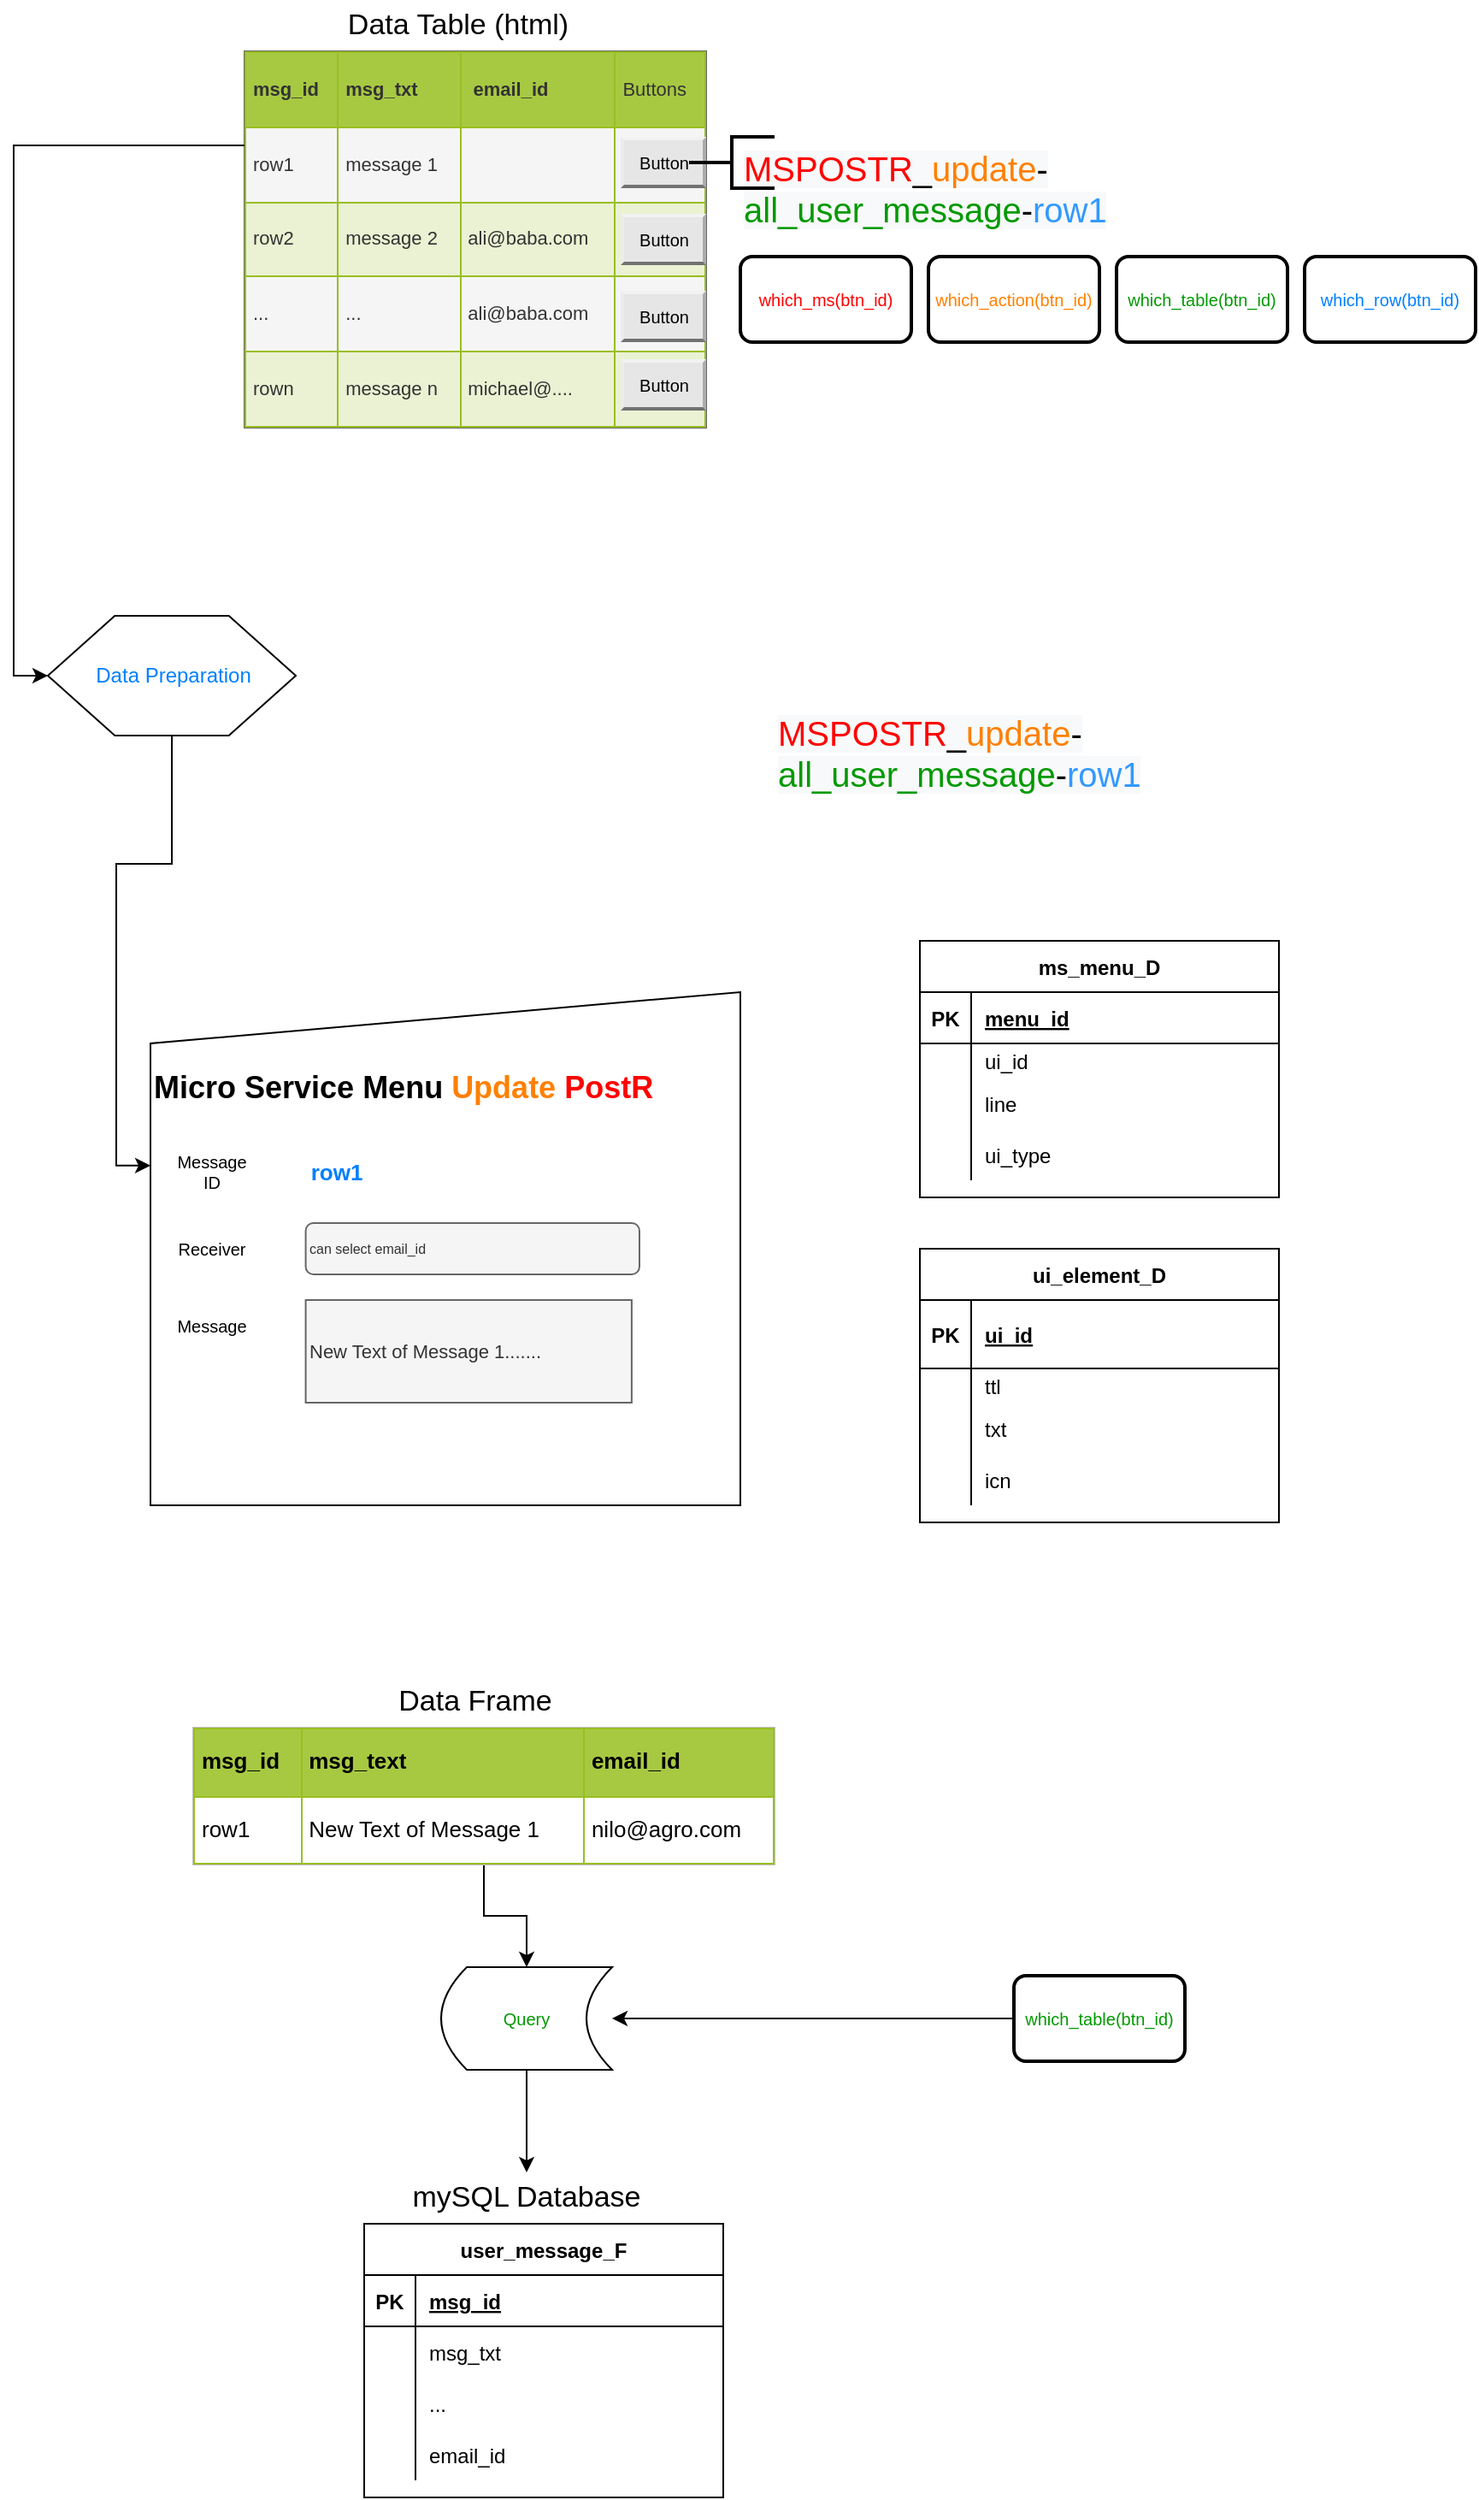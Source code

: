 <mxfile version="20.1.1" type="github">
  <diagram id="bF258GAc_PBjeF9Ll8Ez" name="Page-1">
    <mxGraphModel dx="1310" dy="1957" grid="1" gridSize="10" guides="1" tooltips="1" connect="1" arrows="1" fold="1" page="1" pageScale="1" pageWidth="850" pageHeight="1100" math="0" shadow="0">
      <root>
        <mxCell id="0" />
        <mxCell id="1" parent="0" />
        <mxCell id="5jBcee0p2n8Mi4Q1_lTi-1" value="user_message_F" style="shape=table;startSize=30;container=1;collapsible=1;childLayout=tableLayout;fixedRows=1;rowLines=0;fontStyle=1;align=center;resizeLast=1;" vertex="1" parent="1">
          <mxGeometry x="380" y="930" width="210" height="160" as="geometry" />
        </mxCell>
        <mxCell id="5jBcee0p2n8Mi4Q1_lTi-2" value="" style="shape=tableRow;horizontal=0;startSize=0;swimlaneHead=0;swimlaneBody=0;fillColor=none;collapsible=0;dropTarget=0;points=[[0,0.5],[1,0.5]];portConstraint=eastwest;top=0;left=0;right=0;bottom=1;" vertex="1" parent="5jBcee0p2n8Mi4Q1_lTi-1">
          <mxGeometry y="30" width="210" height="30" as="geometry" />
        </mxCell>
        <mxCell id="5jBcee0p2n8Mi4Q1_lTi-3" value="PK" style="shape=partialRectangle;connectable=0;fillColor=none;top=0;left=0;bottom=0;right=0;fontStyle=1;overflow=hidden;" vertex="1" parent="5jBcee0p2n8Mi4Q1_lTi-2">
          <mxGeometry width="30" height="30" as="geometry">
            <mxRectangle width="30" height="30" as="alternateBounds" />
          </mxGeometry>
        </mxCell>
        <mxCell id="5jBcee0p2n8Mi4Q1_lTi-4" value="msg_id" style="shape=partialRectangle;connectable=0;fillColor=none;top=0;left=0;bottom=0;right=0;align=left;spacingLeft=6;fontStyle=5;overflow=hidden;" vertex="1" parent="5jBcee0p2n8Mi4Q1_lTi-2">
          <mxGeometry x="30" width="180" height="30" as="geometry">
            <mxRectangle width="180" height="30" as="alternateBounds" />
          </mxGeometry>
        </mxCell>
        <mxCell id="5jBcee0p2n8Mi4Q1_lTi-5" value="" style="shape=tableRow;horizontal=0;startSize=0;swimlaneHead=0;swimlaneBody=0;fillColor=none;collapsible=0;dropTarget=0;points=[[0,0.5],[1,0.5]];portConstraint=eastwest;top=0;left=0;right=0;bottom=0;" vertex="1" parent="5jBcee0p2n8Mi4Q1_lTi-1">
          <mxGeometry y="60" width="210" height="30" as="geometry" />
        </mxCell>
        <mxCell id="5jBcee0p2n8Mi4Q1_lTi-6" value="" style="shape=partialRectangle;connectable=0;fillColor=none;top=0;left=0;bottom=0;right=0;editable=1;overflow=hidden;" vertex="1" parent="5jBcee0p2n8Mi4Q1_lTi-5">
          <mxGeometry width="30" height="30" as="geometry">
            <mxRectangle width="30" height="30" as="alternateBounds" />
          </mxGeometry>
        </mxCell>
        <mxCell id="5jBcee0p2n8Mi4Q1_lTi-7" value="msg_txt" style="shape=partialRectangle;connectable=0;fillColor=none;top=0;left=0;bottom=0;right=0;align=left;spacingLeft=6;overflow=hidden;" vertex="1" parent="5jBcee0p2n8Mi4Q1_lTi-5">
          <mxGeometry x="30" width="180" height="30" as="geometry">
            <mxRectangle width="180" height="30" as="alternateBounds" />
          </mxGeometry>
        </mxCell>
        <mxCell id="5jBcee0p2n8Mi4Q1_lTi-8" value="" style="shape=tableRow;horizontal=0;startSize=0;swimlaneHead=0;swimlaneBody=0;fillColor=none;collapsible=0;dropTarget=0;points=[[0,0.5],[1,0.5]];portConstraint=eastwest;top=0;left=0;right=0;bottom=0;" vertex="1" parent="5jBcee0p2n8Mi4Q1_lTi-1">
          <mxGeometry y="90" width="210" height="30" as="geometry" />
        </mxCell>
        <mxCell id="5jBcee0p2n8Mi4Q1_lTi-9" value="" style="shape=partialRectangle;connectable=0;fillColor=none;top=0;left=0;bottom=0;right=0;editable=1;overflow=hidden;" vertex="1" parent="5jBcee0p2n8Mi4Q1_lTi-8">
          <mxGeometry width="30" height="30" as="geometry">
            <mxRectangle width="30" height="30" as="alternateBounds" />
          </mxGeometry>
        </mxCell>
        <mxCell id="5jBcee0p2n8Mi4Q1_lTi-10" value="..." style="shape=partialRectangle;connectable=0;fillColor=none;top=0;left=0;bottom=0;right=0;align=left;spacingLeft=6;overflow=hidden;" vertex="1" parent="5jBcee0p2n8Mi4Q1_lTi-8">
          <mxGeometry x="30" width="180" height="30" as="geometry">
            <mxRectangle width="180" height="30" as="alternateBounds" />
          </mxGeometry>
        </mxCell>
        <mxCell id="5jBcee0p2n8Mi4Q1_lTi-11" value="" style="shape=tableRow;horizontal=0;startSize=0;swimlaneHead=0;swimlaneBody=0;fillColor=none;collapsible=0;dropTarget=0;points=[[0,0.5],[1,0.5]];portConstraint=eastwest;top=0;left=0;right=0;bottom=0;" vertex="1" parent="5jBcee0p2n8Mi4Q1_lTi-1">
          <mxGeometry y="120" width="210" height="30" as="geometry" />
        </mxCell>
        <mxCell id="5jBcee0p2n8Mi4Q1_lTi-12" value="" style="shape=partialRectangle;connectable=0;fillColor=none;top=0;left=0;bottom=0;right=0;editable=1;overflow=hidden;" vertex="1" parent="5jBcee0p2n8Mi4Q1_lTi-11">
          <mxGeometry width="30" height="30" as="geometry">
            <mxRectangle width="30" height="30" as="alternateBounds" />
          </mxGeometry>
        </mxCell>
        <mxCell id="5jBcee0p2n8Mi4Q1_lTi-13" value="email_id" style="shape=partialRectangle;connectable=0;fillColor=none;top=0;left=0;bottom=0;right=0;align=left;spacingLeft=6;overflow=hidden;" vertex="1" parent="5jBcee0p2n8Mi4Q1_lTi-11">
          <mxGeometry x="30" width="180" height="30" as="geometry">
            <mxRectangle width="180" height="30" as="alternateBounds" />
          </mxGeometry>
        </mxCell>
        <mxCell id="5jBcee0p2n8Mi4Q1_lTi-44" value="" style="group" vertex="1" connectable="0" parent="1">
          <mxGeometry x="255" y="210" width="345" height="300" as="geometry" />
        </mxCell>
        <mxCell id="5jBcee0p2n8Mi4Q1_lTi-31" value="&lt;h2&gt;&lt;font color=&quot;#000000&quot;&gt;Micro Service Menu &lt;/font&gt;&lt;font color=&quot;#ff8000&quot;&gt;Update&lt;/font&gt;&lt;font color=&quot;#000000&quot;&gt; &lt;/font&gt;&lt;font color=&quot;#ff0000&quot;&gt;PostR&lt;/font&gt;&lt;/h2&gt;&lt;div&gt;&lt;font color=&quot;#000000&quot;&gt;&lt;br&gt;&lt;/font&gt;&lt;/div&gt;&lt;div&gt;&lt;font color=&quot;#000000&quot;&gt;&lt;br&gt;&lt;/font&gt;&lt;/div&gt;&lt;div&gt;&lt;font color=&quot;#000000&quot;&gt;&lt;br&gt;&lt;/font&gt;&lt;/div&gt;&lt;div&gt;&lt;font color=&quot;#000000&quot;&gt;&lt;br&gt;&lt;/font&gt;&lt;/div&gt;&lt;div&gt;&lt;font color=&quot;#000000&quot;&gt;&lt;br&gt;&lt;/font&gt;&lt;/div&gt;&lt;div&gt;&lt;font color=&quot;#000000&quot;&gt;&lt;br&gt;&lt;/font&gt;&lt;/div&gt;&lt;div&gt;&lt;font color=&quot;#000000&quot;&gt;&lt;br&gt;&lt;/font&gt;&lt;/div&gt;&lt;div&gt;&lt;font color=&quot;#000000&quot;&gt;&lt;br&gt;&lt;/font&gt;&lt;/div&gt;&lt;div&gt;&lt;font color=&quot;#000000&quot;&gt;&lt;br&gt;&lt;/font&gt;&lt;/div&gt;&lt;div&gt;&lt;font color=&quot;#000000&quot;&gt;&lt;br&gt;&lt;/font&gt;&lt;/div&gt;&lt;div&gt;&lt;font color=&quot;#000000&quot;&gt;&lt;br&gt;&lt;/font&gt;&lt;/div&gt;&lt;div&gt;&lt;font color=&quot;#000000&quot;&gt;&lt;br&gt;&lt;/font&gt;&lt;/div&gt;&lt;div&gt;&lt;font color=&quot;#000000&quot;&gt;&lt;br&gt;&lt;/font&gt;&lt;/div&gt;" style="shape=manualInput;whiteSpace=wrap;html=1;fontSize=12;fontColor=#009900;align=left;" vertex="1" parent="5jBcee0p2n8Mi4Q1_lTi-44">
          <mxGeometry width="345" height="300" as="geometry" />
        </mxCell>
        <mxCell id="5jBcee0p2n8Mi4Q1_lTi-36" value="can select email_id" style="rounded=1;whiteSpace=wrap;html=1;labelBackgroundColor=none;fontSize=8;fontColor=#333333;fillColor=#f5f5f5;strokeColor=#666666;align=left;" vertex="1" parent="5jBcee0p2n8Mi4Q1_lTi-44">
          <mxGeometry x="90.789" y="135" width="195.197" height="30" as="geometry" />
        </mxCell>
        <mxCell id="5jBcee0p2n8Mi4Q1_lTi-38" value="New Text of Message 1......." style="rounded=0;whiteSpace=wrap;html=1;labelBackgroundColor=none;fontSize=11;fontColor=#333333;fillColor=#f5f5f5;strokeColor=#666666;align=left;" vertex="1" parent="5jBcee0p2n8Mi4Q1_lTi-44">
          <mxGeometry x="90.789" y="180" width="190.658" height="60" as="geometry" />
        </mxCell>
        <mxCell id="5jBcee0p2n8Mi4Q1_lTi-39" value="&lt;font style=&quot;font-size: 13px;&quot; color=&quot;#007fff&quot;&gt;&lt;b&gt;row1&lt;/b&gt;&lt;/font&gt;" style="text;html=1;strokeColor=none;fillColor=none;align=center;verticalAlign=middle;whiteSpace=wrap;rounded=0;labelBackgroundColor=none;fontSize=10;fontColor=#000000;" vertex="1" parent="5jBcee0p2n8Mi4Q1_lTi-44">
          <mxGeometry x="81.711" y="90" width="54.474" height="30" as="geometry" />
        </mxCell>
        <mxCell id="5jBcee0p2n8Mi4Q1_lTi-40" value="Message ID" style="text;html=1;strokeColor=none;fillColor=none;align=center;verticalAlign=middle;whiteSpace=wrap;rounded=0;labelBackgroundColor=none;fontSize=10;fontColor=#000000;" vertex="1" parent="5jBcee0p2n8Mi4Q1_lTi-44">
          <mxGeometry x="9.079" y="90" width="54.474" height="30" as="geometry" />
        </mxCell>
        <mxCell id="5jBcee0p2n8Mi4Q1_lTi-41" value="Receiver" style="text;html=1;strokeColor=none;fillColor=none;align=center;verticalAlign=middle;whiteSpace=wrap;rounded=0;labelBackgroundColor=none;fontSize=10;fontColor=#000000;" vertex="1" parent="5jBcee0p2n8Mi4Q1_lTi-44">
          <mxGeometry x="9.079" y="135" width="54.474" height="30" as="geometry" />
        </mxCell>
        <mxCell id="5jBcee0p2n8Mi4Q1_lTi-42" value="Message" style="text;html=1;strokeColor=none;fillColor=none;align=center;verticalAlign=middle;whiteSpace=wrap;rounded=0;labelBackgroundColor=none;fontSize=10;fontColor=#000000;" vertex="1" parent="5jBcee0p2n8Mi4Q1_lTi-44">
          <mxGeometry x="9.079" y="180" width="54.474" height="30" as="geometry" />
        </mxCell>
        <mxCell id="5jBcee0p2n8Mi4Q1_lTi-72" style="edgeStyle=orthogonalEdgeStyle;rounded=0;orthogonalLoop=1;jettySize=auto;html=1;exitX=0.5;exitY=1;exitDx=0;exitDy=0;fontSize=10;fontColor=#009900;" edge="1" parent="1" source="5jBcee0p2n8Mi4Q1_lTi-58" target="5jBcee0p2n8Mi4Q1_lTi-69">
          <mxGeometry relative="1" as="geometry" />
        </mxCell>
        <mxCell id="5jBcee0p2n8Mi4Q1_lTi-58" value="&lt;table border=&quot;1&quot; width=&quot;100%&quot; height=&quot;100%&quot; cellpadding=&quot;4&quot; style=&quot;width:100%;height:100%;border-collapse:collapse;&quot;&gt;&lt;tbody&gt;&lt;tr style=&quot;background-color: rgb(167, 201, 66); border: 1px solid rgb(152, 191, 33);&quot;&gt;&lt;th align=&quot;left&quot;&gt;msg_id&lt;/th&gt;&lt;th align=&quot;left&quot;&gt;msg_text&lt;/th&gt;&lt;th align=&quot;left&quot;&gt;email_id&lt;/th&gt;&lt;/tr&gt;&lt;tr style=&quot;border:1px solid #98bf21;&quot;&gt;&lt;td&gt;row1&lt;/td&gt;&lt;td&gt;New Text of Message 1&lt;/td&gt;&lt;td&gt;nilo@agro.com&lt;/td&gt;&lt;/tr&gt;&lt;/tbody&gt;&lt;/table&gt;" style="text;html=1;strokeColor=#c0c0c0;fillColor=#ffffff;overflow=fill;rounded=0;labelBackgroundColor=none;fontSize=13;fontColor=#000000;" vertex="1" parent="1">
          <mxGeometry x="280" y="640" width="340" height="80" as="geometry" />
        </mxCell>
        <mxCell id="5jBcee0p2n8Mi4Q1_lTi-60" value="Data Frame" style="text;html=1;strokeColor=none;fillColor=none;align=center;verticalAlign=middle;whiteSpace=wrap;rounded=0;labelBackgroundColor=none;fontSize=17;fontColor=#000000;" vertex="1" parent="1">
          <mxGeometry x="310" y="610" width="270" height="30" as="geometry" />
        </mxCell>
        <mxCell id="5jBcee0p2n8Mi4Q1_lTi-62" value="mySQL Database" style="text;html=1;strokeColor=none;fillColor=none;align=center;verticalAlign=middle;whiteSpace=wrap;rounded=0;labelBackgroundColor=none;fontSize=17;fontColor=#000000;" vertex="1" parent="1">
          <mxGeometry x="340" y="900" width="270" height="30" as="geometry" />
        </mxCell>
        <mxCell id="5jBcee0p2n8Mi4Q1_lTi-70" style="edgeStyle=orthogonalEdgeStyle;rounded=0;orthogonalLoop=1;jettySize=auto;html=1;exitX=0;exitY=0.5;exitDx=0;exitDy=0;entryX=1;entryY=0.5;entryDx=0;entryDy=0;fontSize=10;fontColor=#009900;" edge="1" parent="1" source="5jBcee0p2n8Mi4Q1_lTi-67" target="5jBcee0p2n8Mi4Q1_lTi-69">
          <mxGeometry relative="1" as="geometry" />
        </mxCell>
        <mxCell id="5jBcee0p2n8Mi4Q1_lTi-67" value="which_table(btn_id)" style="rounded=1;whiteSpace=wrap;html=1;absoluteArcSize=1;arcSize=14;strokeWidth=2;labelBackgroundColor=none;fontSize=10;fontColor=#009900;" vertex="1" parent="1">
          <mxGeometry x="760" y="785" width="100" height="50" as="geometry" />
        </mxCell>
        <mxCell id="5jBcee0p2n8Mi4Q1_lTi-71" style="edgeStyle=orthogonalEdgeStyle;rounded=0;orthogonalLoop=1;jettySize=auto;html=1;exitX=0.5;exitY=1;exitDx=0;exitDy=0;fontSize=10;fontColor=#009900;" edge="1" parent="1" source="5jBcee0p2n8Mi4Q1_lTi-69" target="5jBcee0p2n8Mi4Q1_lTi-62">
          <mxGeometry relative="1" as="geometry" />
        </mxCell>
        <mxCell id="5jBcee0p2n8Mi4Q1_lTi-69" value="Query" style="shape=dataStorage;whiteSpace=wrap;html=1;fixedSize=1;labelBackgroundColor=none;fontSize=10;fontColor=#009900;size=15;" vertex="1" parent="1">
          <mxGeometry x="425" y="780" width="100" height="60" as="geometry" />
        </mxCell>
        <mxCell id="5jBcee0p2n8Mi4Q1_lTi-74" value="" style="group" vertex="1" connectable="0" parent="1">
          <mxGeometry x="300" y="-370" width="730" height="250" as="geometry" />
        </mxCell>
        <mxCell id="5jBcee0p2n8Mi4Q1_lTi-16" value="&lt;span style=&quot;font-family: Helvetica; font-size: 20px; font-style: normal; font-variant-ligatures: normal; font-variant-caps: normal; font-weight: 400; letter-spacing: normal; orphans: 2; text-align: center; text-indent: 0px; text-transform: none; widows: 2; word-spacing: 0px; -webkit-text-stroke-width: 0px; background-color: rgb(248, 249, 250); text-decoration-thickness: initial; text-decoration-style: initial; text-decoration-color: initial; float: none; display: inline !important;&quot;&gt;&lt;font color=&quot;#ff0000&quot; style=&quot;font-size: 20px;&quot;&gt;MSPOSTR&lt;/font&gt;_&lt;font color=&quot;#ff8000&quot; style=&quot;font-size: 20px;&quot;&gt;update&lt;/font&gt;&lt;/span&gt;&lt;span style=&quot;color: rgb(0, 0, 0); font-family: Helvetica; font-size: 20px; font-style: normal; font-variant-ligatures: normal; font-variant-caps: normal; font-weight: 400; letter-spacing: normal; orphans: 2; text-align: center; text-indent: 0px; text-transform: none; widows: 2; word-spacing: 0px; -webkit-text-stroke-width: 0px; background-color: rgb(248, 249, 250); text-decoration-thickness: initial; text-decoration-style: initial; text-decoration-color: initial; float: none; display: inline !important;&quot;&gt;-&lt;/span&gt;&lt;span style=&quot;font-family: Helvetica; font-size: 20px; font-style: normal; font-variant-ligatures: normal; font-variant-caps: normal; font-weight: 400; letter-spacing: normal; orphans: 2; text-align: center; text-indent: 0px; text-transform: none; widows: 2; word-spacing: 0px; -webkit-text-stroke-width: 0px; background-color: rgb(248, 249, 250); text-decoration-thickness: initial; text-decoration-style: initial; text-decoration-color: initial; float: none; display: inline !important;&quot;&gt;&lt;font color=&quot;#009900&quot; style=&quot;font-size: 20px;&quot;&gt;all_user_message&lt;/font&gt;&lt;/span&gt;&lt;span style=&quot;color: rgb(0, 0, 0); font-family: Helvetica; font-size: 20px; font-style: normal; font-variant-ligatures: normal; font-variant-caps: normal; font-weight: 400; letter-spacing: normal; orphans: 2; text-align: center; text-indent: 0px; text-transform: none; widows: 2; word-spacing: 0px; -webkit-text-stroke-width: 0px; background-color: rgb(248, 249, 250); text-decoration-thickness: initial; text-decoration-style: initial; text-decoration-color: initial; float: none; display: inline !important;&quot;&gt;-&lt;/span&gt;&lt;span style=&quot;font-family: Helvetica; font-size: 20px; font-style: normal; font-variant-ligatures: normal; font-variant-caps: normal; font-weight: 400; letter-spacing: normal; orphans: 2; text-align: center; text-indent: 0px; text-transform: none; widows: 2; word-spacing: 0px; -webkit-text-stroke-width: 0px; background-color: rgb(248, 249, 250); text-decoration-thickness: initial; text-decoration-style: initial; text-decoration-color: initial; float: none; display: inline !important;&quot;&gt;&lt;font color=&quot;#3399ff&quot; style=&quot;font-size: 20px;&quot;&gt;row1&lt;/font&gt;&lt;/span&gt;" style="text;whiteSpace=wrap;html=1;fontSize=20;" vertex="1" parent="5jBcee0p2n8Mi4Q1_lTi-74">
          <mxGeometry x="300" y="80" width="280" height="30" as="geometry" />
        </mxCell>
        <mxCell id="5jBcee0p2n8Mi4Q1_lTi-29" value="]" style="group;fontColor=#000000;" vertex="1" connectable="0" parent="5jBcee0p2n8Mi4Q1_lTi-74">
          <mxGeometry x="40" y="30" width="270" height="220" as="geometry" />
        </mxCell>
        <mxCell id="5jBcee0p2n8Mi4Q1_lTi-14" value="&lt;table border=&quot;1&quot; width=&quot;100%&quot; height=&quot;100%&quot; cellpadding=&quot;4&quot; style=&quot;width: 100%; height: 100%; border-collapse: collapse; font-size: 11px;&quot;&gt;&lt;tbody style=&quot;&quot;&gt;&lt;tr style=&quot;background-color: rgb(167, 201, 66); border: 1px solid rgb(152, 191, 33);&quot;&gt;&lt;th align=&quot;left&quot;&gt;msg_id&lt;/th&gt;&lt;th align=&quot;left&quot;&gt;msg_txt&lt;/th&gt;&lt;th align=&quot;left&quot;&gt;&amp;nbsp;email_id&lt;/th&gt;&lt;td&gt;Buttons&lt;/td&gt;&lt;/tr&gt;&lt;tr style=&quot;border:1px solid #98bf21;&quot;&gt;&lt;td&gt;row1&lt;/td&gt;&lt;td&gt;message 1&lt;/td&gt;&lt;td&gt;&lt;font face=&quot;monospace&quot;&gt;&lt;span style=&quot;font-size: 0px;&quot;&gt;nnjjihliuh&lt;/span&gt;&lt;/font&gt;&lt;/td&gt;&lt;td&gt;&lt;br&gt;&lt;/td&gt;&lt;/tr&gt;&lt;tr style=&quot;background-color:#EAF2D3;border:1px solid #98bf21;&quot;&gt;&lt;td&gt;row2&lt;/td&gt;&lt;td&gt;message 2&lt;/td&gt;&lt;td&gt;ali@baba.com&lt;/td&gt;&lt;td&gt;&lt;br&gt;&lt;/td&gt;&lt;/tr&gt;&lt;tr style=&quot;border:1px solid #98bf21;&quot;&gt;&lt;td&gt;...&lt;/td&gt;&lt;td&gt;...&amp;nbsp;&lt;/td&gt;&lt;td&gt;ali@baba.com&lt;/td&gt;&lt;td&gt;&lt;br&gt;&lt;/td&gt;&lt;/tr&gt;&lt;tr style=&quot;background-color:#EAF2D3;border:1px solid #98bf21;&quot;&gt;&lt;td&gt;rown&lt;/td&gt;&lt;td&gt;message n&lt;/td&gt;&lt;td&gt;michael@....&lt;/td&gt;&lt;td&gt;&lt;br&gt;&lt;/td&gt;&lt;/tr&gt;&lt;/tbody&gt;&lt;/table&gt;" style="text;html=1;overflow=fill;rounded=0;fillColor=#f5f5f5;strokeColor=#666666;fontColor=#333333;" vertex="1" parent="5jBcee0p2n8Mi4Q1_lTi-29">
          <mxGeometry x="-30" width="270" height="220" as="geometry" />
        </mxCell>
        <mxCell id="5jBcee0p2n8Mi4Q1_lTi-63" value="Button" style="labelPosition=center;verticalLabelPosition=middle;align=center;html=1;shape=mxgraph.basic.shaded_button;dx=2;fillColor=#E6E6E6;strokeColor=none;labelBackgroundColor=none;fontSize=10;fontColor=#000000;" vertex="1" parent="5jBcee0p2n8Mi4Q1_lTi-29">
          <mxGeometry x="190" y="50" width="50" height="30" as="geometry" />
        </mxCell>
        <mxCell id="5jBcee0p2n8Mi4Q1_lTi-64" value="Button" style="labelPosition=center;verticalLabelPosition=middle;align=center;html=1;shape=mxgraph.basic.shaded_button;dx=2;fillColor=#E6E6E6;strokeColor=none;labelBackgroundColor=none;fontSize=10;fontColor=#000000;" vertex="1" parent="5jBcee0p2n8Mi4Q1_lTi-29">
          <mxGeometry x="190" y="95" width="50" height="30" as="geometry" />
        </mxCell>
        <mxCell id="5jBcee0p2n8Mi4Q1_lTi-65" value="Button" style="labelPosition=center;verticalLabelPosition=middle;align=center;html=1;shape=mxgraph.basic.shaded_button;dx=2;fillColor=#E6E6E6;strokeColor=none;labelBackgroundColor=none;fontSize=10;fontColor=#000000;" vertex="1" parent="5jBcee0p2n8Mi4Q1_lTi-29">
          <mxGeometry x="190" y="140" width="50" height="30" as="geometry" />
        </mxCell>
        <mxCell id="5jBcee0p2n8Mi4Q1_lTi-66" value="Button" style="labelPosition=center;verticalLabelPosition=middle;align=center;html=1;shape=mxgraph.basic.shaded_button;dx=2;fillColor=#E6E6E6;strokeColor=none;labelBackgroundColor=none;fontSize=10;fontColor=#000000;" vertex="1" parent="5jBcee0p2n8Mi4Q1_lTi-29">
          <mxGeometry x="190" y="180" width="50" height="30" as="geometry" />
        </mxCell>
        <mxCell id="5jBcee0p2n8Mi4Q1_lTi-30" value="" style="strokeWidth=2;html=1;shape=mxgraph.flowchart.annotation_2;align=left;labelPosition=right;pointerEvents=1;fontSize=7;" vertex="1" parent="5jBcee0p2n8Mi4Q1_lTi-74">
          <mxGeometry x="270" y="80" width="50" height="30" as="geometry" />
        </mxCell>
        <mxCell id="5jBcee0p2n8Mi4Q1_lTi-61" value="Data Table (html)" style="text;html=1;strokeColor=none;fillColor=none;align=center;verticalAlign=middle;whiteSpace=wrap;rounded=0;labelBackgroundColor=none;fontSize=17;fontColor=#000000;" vertex="1" parent="5jBcee0p2n8Mi4Q1_lTi-74">
          <mxGeometry width="270" height="30" as="geometry" />
        </mxCell>
        <mxCell id="5jBcee0p2n8Mi4Q1_lTi-90" value="" style="group" vertex="1" connectable="0" parent="5jBcee0p2n8Mi4Q1_lTi-74">
          <mxGeometry x="300" y="150" width="430" height="50" as="geometry" />
        </mxCell>
        <mxCell id="5jBcee0p2n8Mi4Q1_lTi-86" value="which_row(btn_id)" style="rounded=1;whiteSpace=wrap;html=1;absoluteArcSize=1;arcSize=14;strokeWidth=2;labelBackgroundColor=none;fontSize=10;fontColor=#007FFF;" vertex="1" parent="5jBcee0p2n8Mi4Q1_lTi-90">
          <mxGeometry x="330" width="100" height="50" as="geometry" />
        </mxCell>
        <mxCell id="5jBcee0p2n8Mi4Q1_lTi-87" value="which_table(btn_id)" style="rounded=1;whiteSpace=wrap;html=1;absoluteArcSize=1;arcSize=14;strokeWidth=2;labelBackgroundColor=none;fontSize=10;fontColor=#009900;" vertex="1" parent="5jBcee0p2n8Mi4Q1_lTi-90">
          <mxGeometry x="220" width="100" height="50" as="geometry" />
        </mxCell>
        <mxCell id="5jBcee0p2n8Mi4Q1_lTi-88" value="which_action(btn_id)" style="rounded=1;whiteSpace=wrap;html=1;absoluteArcSize=1;arcSize=14;strokeWidth=2;labelBackgroundColor=none;fontSize=10;fontColor=#FF8000;" vertex="1" parent="5jBcee0p2n8Mi4Q1_lTi-90">
          <mxGeometry x="110" width="100" height="50" as="geometry" />
        </mxCell>
        <mxCell id="5jBcee0p2n8Mi4Q1_lTi-89" value="which_ms(btn_id)" style="rounded=1;whiteSpace=wrap;html=1;absoluteArcSize=1;arcSize=14;strokeWidth=2;labelBackgroundColor=none;fontSize=10;fontColor=#FF0000;" vertex="1" parent="5jBcee0p2n8Mi4Q1_lTi-90">
          <mxGeometry width="100" height="50" as="geometry" />
        </mxCell>
        <mxCell id="5jBcee0p2n8Mi4Q1_lTi-80" style="edgeStyle=orthogonalEdgeStyle;rounded=0;orthogonalLoop=1;jettySize=auto;html=1;exitX=0.5;exitY=1;exitDx=0;exitDy=0;fontSize=12;fontColor=#007FFF;entryX=0;entryY=0.338;entryDx=0;entryDy=0;entryPerimeter=0;" edge="1" parent="1" source="5jBcee0p2n8Mi4Q1_lTi-75" target="5jBcee0p2n8Mi4Q1_lTi-31">
          <mxGeometry relative="1" as="geometry">
            <mxPoint x="300" y="160" as="targetPoint" />
          </mxGeometry>
        </mxCell>
        <mxCell id="5jBcee0p2n8Mi4Q1_lTi-75" value="Data Preparation" style="verticalLabelPosition=middle;verticalAlign=middle;html=1;shape=hexagon;perimeter=hexagonPerimeter2;arcSize=6;size=0.27;labelBackgroundColor=none;fontSize=12;fontColor=#007FFF;labelPosition=center;align=center;" vertex="1" parent="1">
          <mxGeometry x="195" y="-10" width="145" height="70" as="geometry" />
        </mxCell>
        <mxCell id="5jBcee0p2n8Mi4Q1_lTi-76" style="edgeStyle=orthogonalEdgeStyle;rounded=0;orthogonalLoop=1;jettySize=auto;html=1;exitX=0;exitY=0.25;exitDx=0;exitDy=0;entryX=0;entryY=0.5;entryDx=0;entryDy=0;fontSize=12;fontColor=#007FFF;" edge="1" parent="1" source="5jBcee0p2n8Mi4Q1_lTi-14" target="5jBcee0p2n8Mi4Q1_lTi-75">
          <mxGeometry relative="1" as="geometry" />
        </mxCell>
        <mxCell id="5jBcee0p2n8Mi4Q1_lTi-92" value="ms_menu_D" style="shape=table;startSize=30;container=1;collapsible=1;childLayout=tableLayout;fixedRows=1;rowLines=0;fontStyle=1;align=center;resizeLast=1;" vertex="1" parent="1">
          <mxGeometry x="705" y="180" width="210" height="150" as="geometry" />
        </mxCell>
        <mxCell id="5jBcee0p2n8Mi4Q1_lTi-93" value="" style="shape=tableRow;horizontal=0;startSize=0;swimlaneHead=0;swimlaneBody=0;fillColor=none;collapsible=0;dropTarget=0;points=[[0,0.5],[1,0.5]];portConstraint=eastwest;top=0;left=0;right=0;bottom=1;" vertex="1" parent="5jBcee0p2n8Mi4Q1_lTi-92">
          <mxGeometry y="30" width="210" height="30" as="geometry" />
        </mxCell>
        <mxCell id="5jBcee0p2n8Mi4Q1_lTi-94" value="PK" style="shape=partialRectangle;connectable=0;fillColor=none;top=0;left=0;bottom=0;right=0;fontStyle=1;overflow=hidden;" vertex="1" parent="5jBcee0p2n8Mi4Q1_lTi-93">
          <mxGeometry width="30" height="30" as="geometry">
            <mxRectangle width="30" height="30" as="alternateBounds" />
          </mxGeometry>
        </mxCell>
        <mxCell id="5jBcee0p2n8Mi4Q1_lTi-95" value="menu_id" style="shape=partialRectangle;connectable=0;fillColor=none;top=0;left=0;bottom=0;right=0;align=left;spacingLeft=6;fontStyle=5;overflow=hidden;" vertex="1" parent="5jBcee0p2n8Mi4Q1_lTi-93">
          <mxGeometry x="30" width="180" height="30" as="geometry">
            <mxRectangle width="180" height="30" as="alternateBounds" />
          </mxGeometry>
        </mxCell>
        <mxCell id="5jBcee0p2n8Mi4Q1_lTi-96" value="" style="shape=tableRow;horizontal=0;startSize=0;swimlaneHead=0;swimlaneBody=0;fillColor=none;collapsible=0;dropTarget=0;points=[[0,0.5],[1,0.5]];portConstraint=eastwest;top=0;left=0;right=0;bottom=0;" vertex="1" parent="5jBcee0p2n8Mi4Q1_lTi-92">
          <mxGeometry y="60" width="210" height="20" as="geometry" />
        </mxCell>
        <mxCell id="5jBcee0p2n8Mi4Q1_lTi-97" value="" style="shape=partialRectangle;connectable=0;fillColor=none;top=0;left=0;bottom=0;right=0;editable=1;overflow=hidden;" vertex="1" parent="5jBcee0p2n8Mi4Q1_lTi-96">
          <mxGeometry width="30" height="20" as="geometry">
            <mxRectangle width="30" height="20" as="alternateBounds" />
          </mxGeometry>
        </mxCell>
        <mxCell id="5jBcee0p2n8Mi4Q1_lTi-98" value="ui_id" style="shape=partialRectangle;connectable=0;fillColor=none;top=0;left=0;bottom=0;right=0;align=left;spacingLeft=6;overflow=hidden;" vertex="1" parent="5jBcee0p2n8Mi4Q1_lTi-96">
          <mxGeometry x="30" width="180" height="20" as="geometry">
            <mxRectangle width="180" height="20" as="alternateBounds" />
          </mxGeometry>
        </mxCell>
        <mxCell id="5jBcee0p2n8Mi4Q1_lTi-99" value="" style="shape=tableRow;horizontal=0;startSize=0;swimlaneHead=0;swimlaneBody=0;fillColor=none;collapsible=0;dropTarget=0;points=[[0,0.5],[1,0.5]];portConstraint=eastwest;top=0;left=0;right=0;bottom=0;" vertex="1" parent="5jBcee0p2n8Mi4Q1_lTi-92">
          <mxGeometry y="80" width="210" height="30" as="geometry" />
        </mxCell>
        <mxCell id="5jBcee0p2n8Mi4Q1_lTi-100" value="" style="shape=partialRectangle;connectable=0;fillColor=none;top=0;left=0;bottom=0;right=0;editable=1;overflow=hidden;" vertex="1" parent="5jBcee0p2n8Mi4Q1_lTi-99">
          <mxGeometry width="30" height="30" as="geometry">
            <mxRectangle width="30" height="30" as="alternateBounds" />
          </mxGeometry>
        </mxCell>
        <mxCell id="5jBcee0p2n8Mi4Q1_lTi-101" value="line" style="shape=partialRectangle;connectable=0;fillColor=none;top=0;left=0;bottom=0;right=0;align=left;spacingLeft=6;overflow=hidden;" vertex="1" parent="5jBcee0p2n8Mi4Q1_lTi-99">
          <mxGeometry x="30" width="180" height="30" as="geometry">
            <mxRectangle width="180" height="30" as="alternateBounds" />
          </mxGeometry>
        </mxCell>
        <mxCell id="5jBcee0p2n8Mi4Q1_lTi-102" value="" style="shape=tableRow;horizontal=0;startSize=0;swimlaneHead=0;swimlaneBody=0;fillColor=none;collapsible=0;dropTarget=0;points=[[0,0.5],[1,0.5]];portConstraint=eastwest;top=0;left=0;right=0;bottom=0;" vertex="1" parent="5jBcee0p2n8Mi4Q1_lTi-92">
          <mxGeometry y="110" width="210" height="30" as="geometry" />
        </mxCell>
        <mxCell id="5jBcee0p2n8Mi4Q1_lTi-103" value="" style="shape=partialRectangle;connectable=0;fillColor=none;top=0;left=0;bottom=0;right=0;editable=1;overflow=hidden;" vertex="1" parent="5jBcee0p2n8Mi4Q1_lTi-102">
          <mxGeometry width="30" height="30" as="geometry">
            <mxRectangle width="30" height="30" as="alternateBounds" />
          </mxGeometry>
        </mxCell>
        <mxCell id="5jBcee0p2n8Mi4Q1_lTi-104" value="ui_type" style="shape=partialRectangle;connectable=0;fillColor=none;top=0;left=0;bottom=0;right=0;align=left;spacingLeft=6;overflow=hidden;" vertex="1" parent="5jBcee0p2n8Mi4Q1_lTi-102">
          <mxGeometry x="30" width="180" height="30" as="geometry">
            <mxRectangle width="180" height="30" as="alternateBounds" />
          </mxGeometry>
        </mxCell>
        <mxCell id="5jBcee0p2n8Mi4Q1_lTi-105" value="ui_element_D" style="shape=table;startSize=30;container=1;collapsible=1;childLayout=tableLayout;fixedRows=1;rowLines=0;fontStyle=1;align=center;resizeLast=1;" vertex="1" parent="1">
          <mxGeometry x="705" y="360" width="210" height="160" as="geometry" />
        </mxCell>
        <mxCell id="5jBcee0p2n8Mi4Q1_lTi-106" value="" style="shape=tableRow;horizontal=0;startSize=0;swimlaneHead=0;swimlaneBody=0;fillColor=none;collapsible=0;dropTarget=0;points=[[0,0.5],[1,0.5]];portConstraint=eastwest;top=0;left=0;right=0;bottom=1;" vertex="1" parent="5jBcee0p2n8Mi4Q1_lTi-105">
          <mxGeometry y="30" width="210" height="40" as="geometry" />
        </mxCell>
        <mxCell id="5jBcee0p2n8Mi4Q1_lTi-107" value="PK" style="shape=partialRectangle;connectable=0;fillColor=none;top=0;left=0;bottom=0;right=0;fontStyle=1;overflow=hidden;" vertex="1" parent="5jBcee0p2n8Mi4Q1_lTi-106">
          <mxGeometry width="30" height="40" as="geometry">
            <mxRectangle width="30" height="40" as="alternateBounds" />
          </mxGeometry>
        </mxCell>
        <mxCell id="5jBcee0p2n8Mi4Q1_lTi-108" value="ui_id" style="shape=partialRectangle;connectable=0;fillColor=none;top=0;left=0;bottom=0;right=0;align=left;spacingLeft=6;fontStyle=5;overflow=hidden;" vertex="1" parent="5jBcee0p2n8Mi4Q1_lTi-106">
          <mxGeometry x="30" width="180" height="40" as="geometry">
            <mxRectangle width="180" height="40" as="alternateBounds" />
          </mxGeometry>
        </mxCell>
        <mxCell id="5jBcee0p2n8Mi4Q1_lTi-109" value="" style="shape=tableRow;horizontal=0;startSize=0;swimlaneHead=0;swimlaneBody=0;fillColor=none;collapsible=0;dropTarget=0;points=[[0,0.5],[1,0.5]];portConstraint=eastwest;top=0;left=0;right=0;bottom=0;" vertex="1" parent="5jBcee0p2n8Mi4Q1_lTi-105">
          <mxGeometry y="70" width="210" height="20" as="geometry" />
        </mxCell>
        <mxCell id="5jBcee0p2n8Mi4Q1_lTi-110" value="" style="shape=partialRectangle;connectable=0;fillColor=none;top=0;left=0;bottom=0;right=0;editable=1;overflow=hidden;" vertex="1" parent="5jBcee0p2n8Mi4Q1_lTi-109">
          <mxGeometry width="30" height="20" as="geometry">
            <mxRectangle width="30" height="20" as="alternateBounds" />
          </mxGeometry>
        </mxCell>
        <mxCell id="5jBcee0p2n8Mi4Q1_lTi-111" value="ttl" style="shape=partialRectangle;connectable=0;fillColor=none;top=0;left=0;bottom=0;right=0;align=left;spacingLeft=6;overflow=hidden;" vertex="1" parent="5jBcee0p2n8Mi4Q1_lTi-109">
          <mxGeometry x="30" width="180" height="20" as="geometry">
            <mxRectangle width="180" height="20" as="alternateBounds" />
          </mxGeometry>
        </mxCell>
        <mxCell id="5jBcee0p2n8Mi4Q1_lTi-112" value="" style="shape=tableRow;horizontal=0;startSize=0;swimlaneHead=0;swimlaneBody=0;fillColor=none;collapsible=0;dropTarget=0;points=[[0,0.5],[1,0.5]];portConstraint=eastwest;top=0;left=0;right=0;bottom=0;" vertex="1" parent="5jBcee0p2n8Mi4Q1_lTi-105">
          <mxGeometry y="90" width="210" height="30" as="geometry" />
        </mxCell>
        <mxCell id="5jBcee0p2n8Mi4Q1_lTi-113" value="" style="shape=partialRectangle;connectable=0;fillColor=none;top=0;left=0;bottom=0;right=0;editable=1;overflow=hidden;" vertex="1" parent="5jBcee0p2n8Mi4Q1_lTi-112">
          <mxGeometry width="30" height="30" as="geometry">
            <mxRectangle width="30" height="30" as="alternateBounds" />
          </mxGeometry>
        </mxCell>
        <mxCell id="5jBcee0p2n8Mi4Q1_lTi-114" value="txt" style="shape=partialRectangle;connectable=0;fillColor=none;top=0;left=0;bottom=0;right=0;align=left;spacingLeft=6;overflow=hidden;" vertex="1" parent="5jBcee0p2n8Mi4Q1_lTi-112">
          <mxGeometry x="30" width="180" height="30" as="geometry">
            <mxRectangle width="180" height="30" as="alternateBounds" />
          </mxGeometry>
        </mxCell>
        <mxCell id="5jBcee0p2n8Mi4Q1_lTi-115" value="" style="shape=tableRow;horizontal=0;startSize=0;swimlaneHead=0;swimlaneBody=0;fillColor=none;collapsible=0;dropTarget=0;points=[[0,0.5],[1,0.5]];portConstraint=eastwest;top=0;left=0;right=0;bottom=0;" vertex="1" parent="5jBcee0p2n8Mi4Q1_lTi-105">
          <mxGeometry y="120" width="210" height="30" as="geometry" />
        </mxCell>
        <mxCell id="5jBcee0p2n8Mi4Q1_lTi-116" value="" style="shape=partialRectangle;connectable=0;fillColor=none;top=0;left=0;bottom=0;right=0;editable=1;overflow=hidden;" vertex="1" parent="5jBcee0p2n8Mi4Q1_lTi-115">
          <mxGeometry width="30" height="30" as="geometry">
            <mxRectangle width="30" height="30" as="alternateBounds" />
          </mxGeometry>
        </mxCell>
        <mxCell id="5jBcee0p2n8Mi4Q1_lTi-117" value="icn" style="shape=partialRectangle;connectable=0;fillColor=none;top=0;left=0;bottom=0;right=0;align=left;spacingLeft=6;overflow=hidden;" vertex="1" parent="5jBcee0p2n8Mi4Q1_lTi-115">
          <mxGeometry x="30" width="180" height="30" as="geometry">
            <mxRectangle width="180" height="30" as="alternateBounds" />
          </mxGeometry>
        </mxCell>
        <mxCell id="5jBcee0p2n8Mi4Q1_lTi-118" value="&lt;span style=&quot;font-family: Helvetica; font-size: 20px; font-style: normal; font-variant-ligatures: normal; font-variant-caps: normal; font-weight: 400; letter-spacing: normal; orphans: 2; text-align: center; text-indent: 0px; text-transform: none; widows: 2; word-spacing: 0px; -webkit-text-stroke-width: 0px; background-color: rgb(248, 249, 250); text-decoration-thickness: initial; text-decoration-style: initial; text-decoration-color: initial; float: none; display: inline !important;&quot;&gt;&lt;font color=&quot;#ff0000&quot; style=&quot;font-size: 20px;&quot;&gt;MSPOSTR&lt;/font&gt;_&lt;font color=&quot;#ff8000&quot; style=&quot;font-size: 20px;&quot;&gt;update&lt;/font&gt;&lt;/span&gt;&lt;span style=&quot;color: rgb(0, 0, 0); font-family: Helvetica; font-size: 20px; font-style: normal; font-variant-ligatures: normal; font-variant-caps: normal; font-weight: 400; letter-spacing: normal; orphans: 2; text-align: center; text-indent: 0px; text-transform: none; widows: 2; word-spacing: 0px; -webkit-text-stroke-width: 0px; background-color: rgb(248, 249, 250); text-decoration-thickness: initial; text-decoration-style: initial; text-decoration-color: initial; float: none; display: inline !important;&quot;&gt;-&lt;/span&gt;&lt;span style=&quot;font-family: Helvetica; font-size: 20px; font-style: normal; font-variant-ligatures: normal; font-variant-caps: normal; font-weight: 400; letter-spacing: normal; orphans: 2; text-align: center; text-indent: 0px; text-transform: none; widows: 2; word-spacing: 0px; -webkit-text-stroke-width: 0px; background-color: rgb(248, 249, 250); text-decoration-thickness: initial; text-decoration-style: initial; text-decoration-color: initial; float: none; display: inline !important;&quot;&gt;&lt;font color=&quot;#009900&quot; style=&quot;font-size: 20px;&quot;&gt;all_user_message&lt;/font&gt;&lt;/span&gt;&lt;span style=&quot;color: rgb(0, 0, 0); font-family: Helvetica; font-size: 20px; font-style: normal; font-variant-ligatures: normal; font-variant-caps: normal; font-weight: 400; letter-spacing: normal; orphans: 2; text-align: center; text-indent: 0px; text-transform: none; widows: 2; word-spacing: 0px; -webkit-text-stroke-width: 0px; background-color: rgb(248, 249, 250); text-decoration-thickness: initial; text-decoration-style: initial; text-decoration-color: initial; float: none; display: inline !important;&quot;&gt;-&lt;/span&gt;&lt;span style=&quot;font-family: Helvetica; font-size: 20px; font-style: normal; font-variant-ligatures: normal; font-variant-caps: normal; font-weight: 400; letter-spacing: normal; orphans: 2; text-align: center; text-indent: 0px; text-transform: none; widows: 2; word-spacing: 0px; -webkit-text-stroke-width: 0px; background-color: rgb(248, 249, 250); text-decoration-thickness: initial; text-decoration-style: initial; text-decoration-color: initial; float: none; display: inline !important;&quot;&gt;&lt;font color=&quot;#3399ff&quot; style=&quot;font-size: 20px;&quot;&gt;row1&lt;/font&gt;&lt;/span&gt;" style="text;whiteSpace=wrap;html=1;fontSize=20;" vertex="1" parent="1">
          <mxGeometry x="620" y="40" width="280" height="30" as="geometry" />
        </mxCell>
      </root>
    </mxGraphModel>
  </diagram>
</mxfile>
